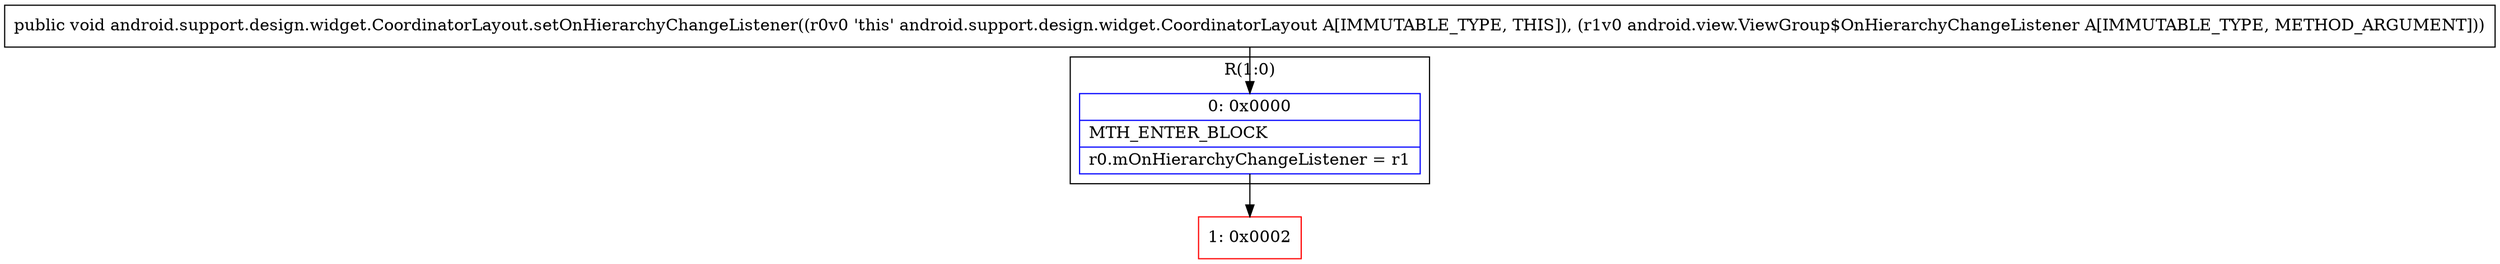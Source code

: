 digraph "CFG forandroid.support.design.widget.CoordinatorLayout.setOnHierarchyChangeListener(Landroid\/view\/ViewGroup$OnHierarchyChangeListener;)V" {
subgraph cluster_Region_377113704 {
label = "R(1:0)";
node [shape=record,color=blue];
Node_0 [shape=record,label="{0\:\ 0x0000|MTH_ENTER_BLOCK\l|r0.mOnHierarchyChangeListener = r1\l}"];
}
Node_1 [shape=record,color=red,label="{1\:\ 0x0002}"];
MethodNode[shape=record,label="{public void android.support.design.widget.CoordinatorLayout.setOnHierarchyChangeListener((r0v0 'this' android.support.design.widget.CoordinatorLayout A[IMMUTABLE_TYPE, THIS]), (r1v0 android.view.ViewGroup$OnHierarchyChangeListener A[IMMUTABLE_TYPE, METHOD_ARGUMENT])) }"];
MethodNode -> Node_0;
Node_0 -> Node_1;
}


